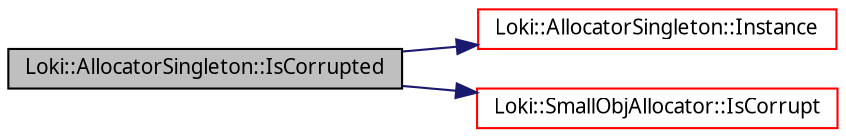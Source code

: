 digraph G
{
  bgcolor="transparent";
  edge [fontname="FreeSans.ttf",fontsize=10,labelfontname="FreeSans.ttf",labelfontsize=10];
  node [fontname="FreeSans.ttf",fontsize=10,shape=record];
  rankdir=LR;
  Node1 [label="Loki::AllocatorSingleton::IsCorrupted",height=0.2,width=0.4,color="black", fillcolor="grey75", style="filled" fontcolor="black"];
  Node1 -> Node2 [color="midnightblue",fontsize=10,style="solid",fontname="FreeSans.ttf"];
  Node2 [label="Loki::AllocatorSingleton::Instance",height=0.2,width=0.4,color="red",URL="$a00013.html#0de7839b1e888e11ff44bc50b78ca7d7"];
  Node1 -> Node3 [color="midnightblue",fontsize=10,style="solid",fontname="FreeSans.ttf"];
  Node3 [label="Loki::SmallObjAllocator::IsCorrupt",height=0.2,width=0.4,color="red",URL="$a00524.html#3199a817e272e76400cc7fc4d2d117a7"];
}
